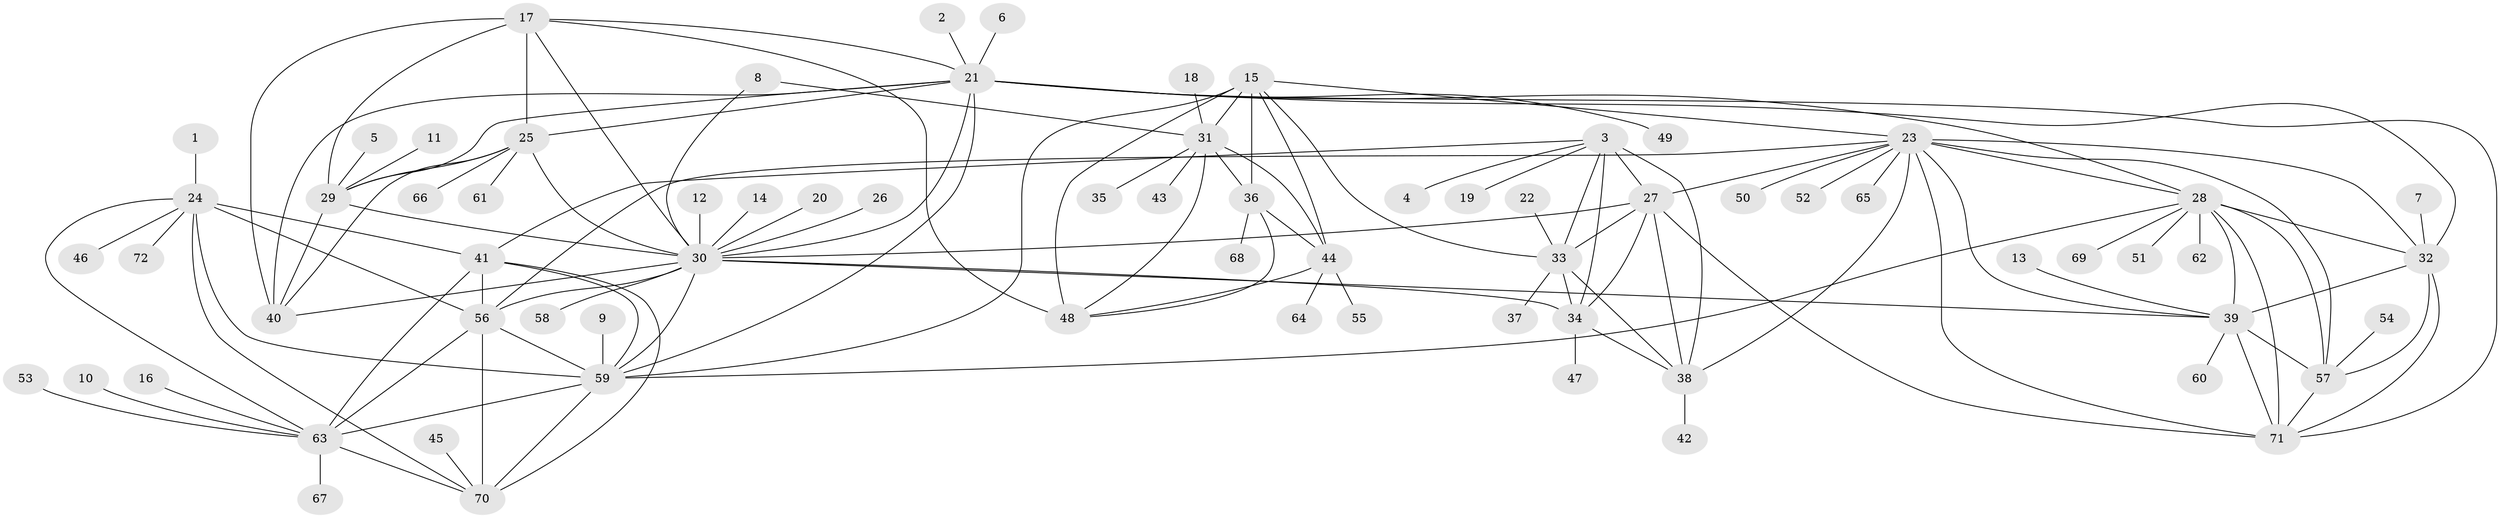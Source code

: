 // original degree distribution, {8: 0.07042253521126761, 9: 0.04929577464788732, 11: 0.014084507042253521, 16: 0.007042253521126761, 10: 0.035211267605633804, 7: 0.028169014084507043, 14: 0.007042253521126761, 6: 0.007042253521126761, 12: 0.02112676056338028, 13: 0.007042253521126761, 1: 0.5845070422535211, 2: 0.14084507042253522, 3: 0.02112676056338028, 4: 0.007042253521126761}
// Generated by graph-tools (version 1.1) at 2025/26/03/09/25 03:26:34]
// undirected, 72 vertices, 129 edges
graph export_dot {
graph [start="1"]
  node [color=gray90,style=filled];
  1;
  2;
  3;
  4;
  5;
  6;
  7;
  8;
  9;
  10;
  11;
  12;
  13;
  14;
  15;
  16;
  17;
  18;
  19;
  20;
  21;
  22;
  23;
  24;
  25;
  26;
  27;
  28;
  29;
  30;
  31;
  32;
  33;
  34;
  35;
  36;
  37;
  38;
  39;
  40;
  41;
  42;
  43;
  44;
  45;
  46;
  47;
  48;
  49;
  50;
  51;
  52;
  53;
  54;
  55;
  56;
  57;
  58;
  59;
  60;
  61;
  62;
  63;
  64;
  65;
  66;
  67;
  68;
  69;
  70;
  71;
  72;
  1 -- 24 [weight=1.0];
  2 -- 21 [weight=1.0];
  3 -- 4 [weight=1.0];
  3 -- 19 [weight=1.0];
  3 -- 27 [weight=4.0];
  3 -- 33 [weight=2.0];
  3 -- 34 [weight=2.0];
  3 -- 38 [weight=2.0];
  3 -- 41 [weight=1.0];
  5 -- 29 [weight=1.0];
  6 -- 21 [weight=1.0];
  7 -- 32 [weight=1.0];
  8 -- 30 [weight=1.0];
  8 -- 31 [weight=1.0];
  9 -- 59 [weight=1.0];
  10 -- 63 [weight=1.0];
  11 -- 29 [weight=1.0];
  12 -- 30 [weight=1.0];
  13 -- 39 [weight=1.0];
  14 -- 30 [weight=1.0];
  15 -- 23 [weight=1.0];
  15 -- 31 [weight=3.0];
  15 -- 33 [weight=1.0];
  15 -- 36 [weight=3.0];
  15 -- 44 [weight=3.0];
  15 -- 48 [weight=3.0];
  15 -- 59 [weight=1.0];
  16 -- 63 [weight=1.0];
  17 -- 21 [weight=2.0];
  17 -- 25 [weight=2.0];
  17 -- 29 [weight=2.0];
  17 -- 30 [weight=2.0];
  17 -- 40 [weight=2.0];
  17 -- 48 [weight=1.0];
  18 -- 31 [weight=1.0];
  20 -- 30 [weight=1.0];
  21 -- 25 [weight=1.0];
  21 -- 28 [weight=1.0];
  21 -- 29 [weight=1.0];
  21 -- 30 [weight=1.0];
  21 -- 32 [weight=1.0];
  21 -- 40 [weight=1.0];
  21 -- 49 [weight=1.0];
  21 -- 59 [weight=1.0];
  21 -- 71 [weight=1.0];
  22 -- 33 [weight=1.0];
  23 -- 27 [weight=1.0];
  23 -- 28 [weight=1.0];
  23 -- 32 [weight=1.0];
  23 -- 38 [weight=1.0];
  23 -- 39 [weight=1.0];
  23 -- 50 [weight=1.0];
  23 -- 52 [weight=1.0];
  23 -- 56 [weight=1.0];
  23 -- 57 [weight=1.0];
  23 -- 65 [weight=1.0];
  23 -- 71 [weight=2.0];
  24 -- 41 [weight=1.0];
  24 -- 46 [weight=1.0];
  24 -- 56 [weight=2.0];
  24 -- 59 [weight=1.0];
  24 -- 63 [weight=1.0];
  24 -- 70 [weight=1.0];
  24 -- 72 [weight=1.0];
  25 -- 29 [weight=1.0];
  25 -- 30 [weight=1.0];
  25 -- 40 [weight=1.0];
  25 -- 61 [weight=1.0];
  25 -- 66 [weight=1.0];
  26 -- 30 [weight=1.0];
  27 -- 30 [weight=1.0];
  27 -- 33 [weight=2.0];
  27 -- 34 [weight=2.0];
  27 -- 38 [weight=2.0];
  27 -- 71 [weight=1.0];
  28 -- 32 [weight=1.0];
  28 -- 39 [weight=1.0];
  28 -- 51 [weight=1.0];
  28 -- 57 [weight=1.0];
  28 -- 59 [weight=1.0];
  28 -- 62 [weight=1.0];
  28 -- 69 [weight=1.0];
  28 -- 71 [weight=2.0];
  29 -- 30 [weight=1.0];
  29 -- 40 [weight=1.0];
  30 -- 34 [weight=1.0];
  30 -- 39 [weight=1.0];
  30 -- 40 [weight=1.0];
  30 -- 56 [weight=1.0];
  30 -- 58 [weight=1.0];
  30 -- 59 [weight=1.0];
  31 -- 35 [weight=1.0];
  31 -- 36 [weight=1.0];
  31 -- 43 [weight=1.0];
  31 -- 44 [weight=1.0];
  31 -- 48 [weight=1.0];
  32 -- 39 [weight=1.0];
  32 -- 57 [weight=1.0];
  32 -- 71 [weight=2.0];
  33 -- 34 [weight=1.0];
  33 -- 37 [weight=1.0];
  33 -- 38 [weight=1.0];
  34 -- 38 [weight=1.0];
  34 -- 47 [weight=1.0];
  36 -- 44 [weight=1.0];
  36 -- 48 [weight=1.0];
  36 -- 68 [weight=1.0];
  38 -- 42 [weight=1.0];
  39 -- 57 [weight=1.0];
  39 -- 60 [weight=1.0];
  39 -- 71 [weight=2.0];
  41 -- 56 [weight=2.0];
  41 -- 59 [weight=1.0];
  41 -- 63 [weight=1.0];
  41 -- 70 [weight=1.0];
  44 -- 48 [weight=1.0];
  44 -- 55 [weight=1.0];
  44 -- 64 [weight=1.0];
  45 -- 70 [weight=1.0];
  53 -- 63 [weight=1.0];
  54 -- 57 [weight=1.0];
  56 -- 59 [weight=2.0];
  56 -- 63 [weight=2.0];
  56 -- 70 [weight=2.0];
  57 -- 71 [weight=2.0];
  59 -- 63 [weight=1.0];
  59 -- 70 [weight=1.0];
  63 -- 67 [weight=1.0];
  63 -- 70 [weight=1.0];
}
